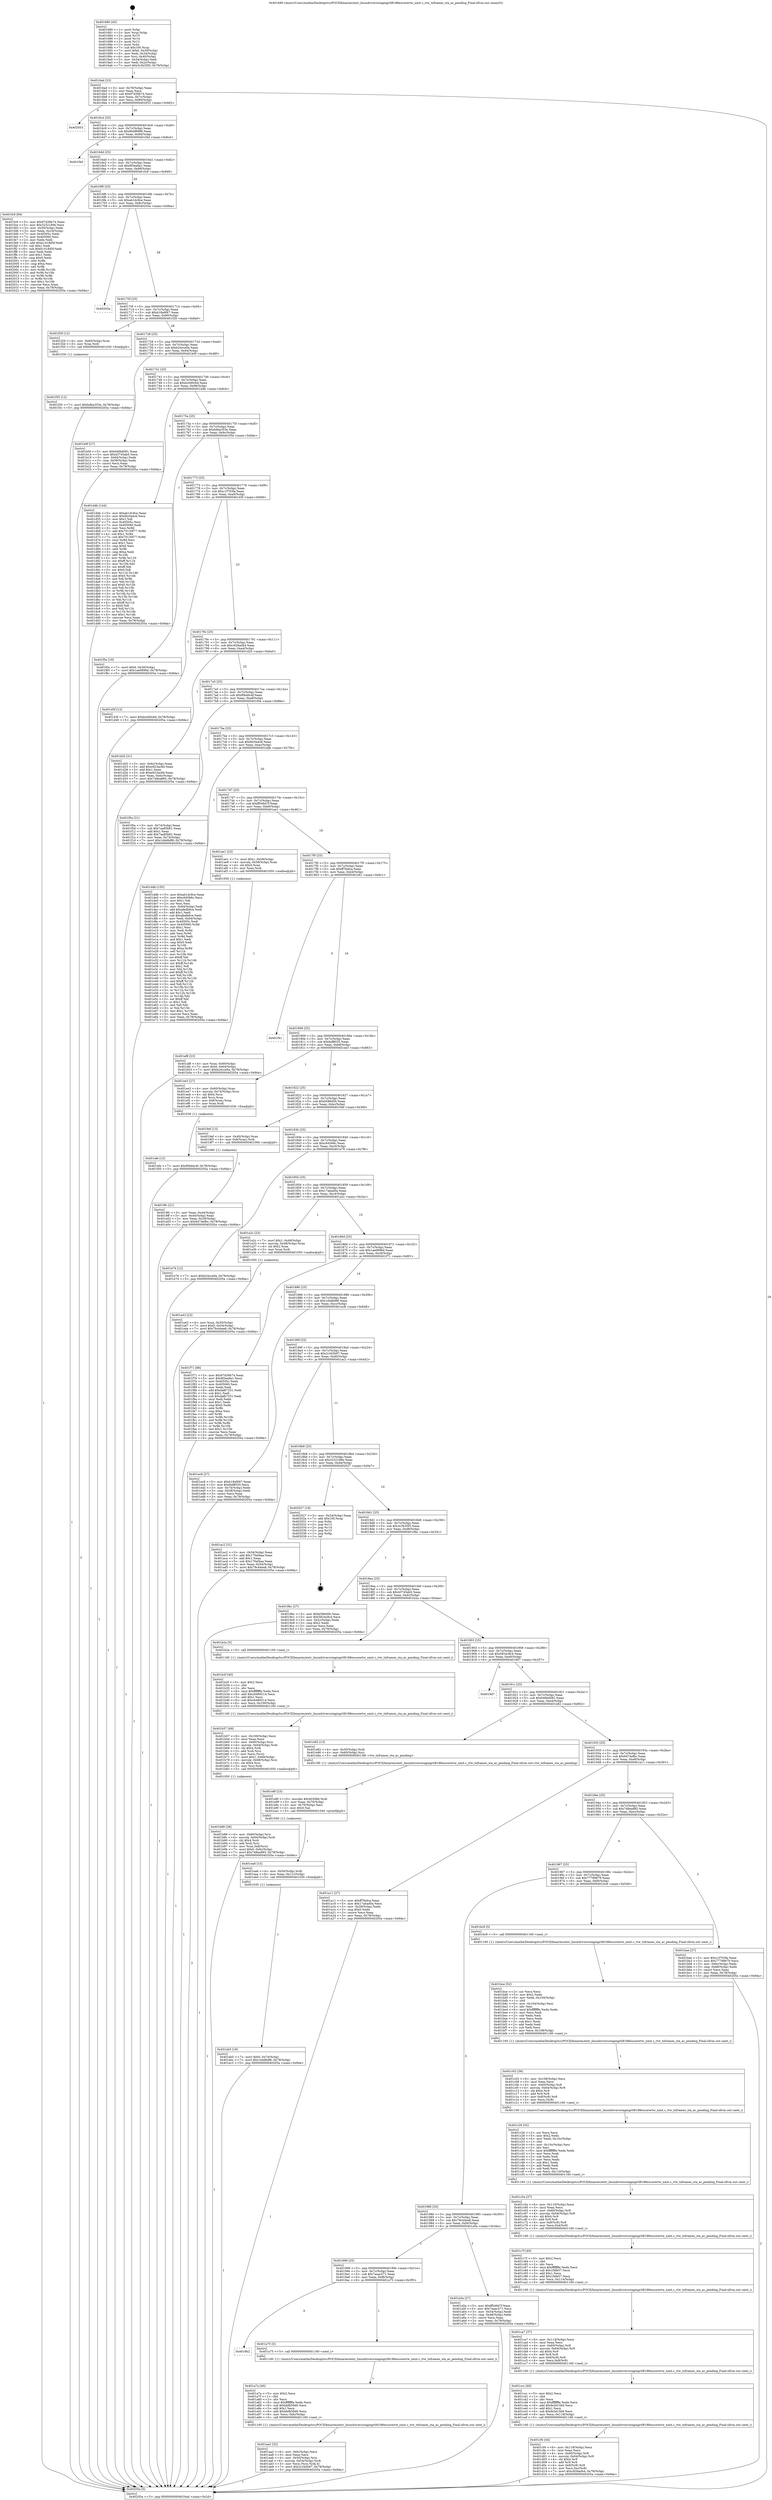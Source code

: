 digraph "0x401680" {
  label = "0x401680 (/mnt/c/Users/mathe/Desktop/tcc/POCII/binaries/extr_linuxdriversstagingrtl8188eucorertw_xmit.c_rtw_txframes_sta_ac_pending_Final-ollvm.out::main(0))"
  labelloc = "t"
  node[shape=record]

  Entry [label="",width=0.3,height=0.3,shape=circle,fillcolor=black,style=filled]
  "0x4016ad" [label="{
     0x4016ad [23]\l
     | [instrs]\l
     &nbsp;&nbsp;0x4016ad \<+3\>: mov -0x78(%rbp),%eax\l
     &nbsp;&nbsp;0x4016b0 \<+2\>: mov %eax,%ecx\l
     &nbsp;&nbsp;0x4016b2 \<+6\>: sub $0x97d39b74,%ecx\l
     &nbsp;&nbsp;0x4016b8 \<+3\>: mov %eax,-0x7c(%rbp)\l
     &nbsp;&nbsp;0x4016bb \<+3\>: mov %ecx,-0x80(%rbp)\l
     &nbsp;&nbsp;0x4016be \<+6\>: je 0000000000402053 \<main+0x9d3\>\l
  }"]
  "0x402053" [label="{
     0x402053\l
  }", style=dashed]
  "0x4016c4" [label="{
     0x4016c4 [25]\l
     | [instrs]\l
     &nbsp;&nbsp;0x4016c4 \<+5\>: jmp 00000000004016c9 \<main+0x49\>\l
     &nbsp;&nbsp;0x4016c9 \<+3\>: mov -0x7c(%rbp),%eax\l
     &nbsp;&nbsp;0x4016cc \<+5\>: sub $0x9b4f8988,%eax\l
     &nbsp;&nbsp;0x4016d1 \<+6\>: mov %eax,-0x84(%rbp)\l
     &nbsp;&nbsp;0x4016d7 \<+6\>: je 0000000000401f4d \<main+0x8cd\>\l
  }"]
  Exit [label="",width=0.3,height=0.3,shape=circle,fillcolor=black,style=filled,peripheries=2]
  "0x401f4d" [label="{
     0x401f4d\l
  }", style=dashed]
  "0x4016dd" [label="{
     0x4016dd [25]\l
     | [instrs]\l
     &nbsp;&nbsp;0x4016dd \<+5\>: jmp 00000000004016e2 \<main+0x62\>\l
     &nbsp;&nbsp;0x4016e2 \<+3\>: mov -0x7c(%rbp),%eax\l
     &nbsp;&nbsp;0x4016e5 \<+5\>: sub $0x9f3ea8a1,%eax\l
     &nbsp;&nbsp;0x4016ea \<+6\>: mov %eax,-0x88(%rbp)\l
     &nbsp;&nbsp;0x4016f0 \<+6\>: je 0000000000401fc9 \<main+0x949\>\l
  }"]
  "0x401f35" [label="{
     0x401f35 [12]\l
     | [instrs]\l
     &nbsp;&nbsp;0x401f35 \<+7\>: movl $0xbdba353e,-0x78(%rbp)\l
     &nbsp;&nbsp;0x401f3c \<+5\>: jmp 000000000040205a \<main+0x9da\>\l
  }"]
  "0x401fc9" [label="{
     0x401fc9 [94]\l
     | [instrs]\l
     &nbsp;&nbsp;0x401fc9 \<+5\>: mov $0x97d39b74,%eax\l
     &nbsp;&nbsp;0x401fce \<+5\>: mov $0x3232189e,%ecx\l
     &nbsp;&nbsp;0x401fd3 \<+3\>: mov -0x30(%rbp),%edx\l
     &nbsp;&nbsp;0x401fd6 \<+3\>: mov %edx,-0x24(%rbp)\l
     &nbsp;&nbsp;0x401fd9 \<+7\>: mov 0x40505c,%edx\l
     &nbsp;&nbsp;0x401fe0 \<+7\>: mov 0x405060,%esi\l
     &nbsp;&nbsp;0x401fe7 \<+2\>: mov %edx,%edi\l
     &nbsp;&nbsp;0x401fe9 \<+6\>: add $0xb1418d5f,%edi\l
     &nbsp;&nbsp;0x401fef \<+3\>: sub $0x1,%edi\l
     &nbsp;&nbsp;0x401ff2 \<+6\>: sub $0xb1418d5f,%edi\l
     &nbsp;&nbsp;0x401ff8 \<+3\>: imul %edi,%edx\l
     &nbsp;&nbsp;0x401ffb \<+3\>: and $0x1,%edx\l
     &nbsp;&nbsp;0x401ffe \<+3\>: cmp $0x0,%edx\l
     &nbsp;&nbsp;0x402001 \<+4\>: sete %r8b\l
     &nbsp;&nbsp;0x402005 \<+3\>: cmp $0xa,%esi\l
     &nbsp;&nbsp;0x402008 \<+4\>: setl %r9b\l
     &nbsp;&nbsp;0x40200c \<+3\>: mov %r8b,%r10b\l
     &nbsp;&nbsp;0x40200f \<+3\>: and %r9b,%r10b\l
     &nbsp;&nbsp;0x402012 \<+3\>: xor %r9b,%r8b\l
     &nbsp;&nbsp;0x402015 \<+3\>: or %r8b,%r10b\l
     &nbsp;&nbsp;0x402018 \<+4\>: test $0x1,%r10b\l
     &nbsp;&nbsp;0x40201c \<+3\>: cmovne %ecx,%eax\l
     &nbsp;&nbsp;0x40201f \<+3\>: mov %eax,-0x78(%rbp)\l
     &nbsp;&nbsp;0x402022 \<+5\>: jmp 000000000040205a \<main+0x9da\>\l
  }"]
  "0x4016f6" [label="{
     0x4016f6 [25]\l
     | [instrs]\l
     &nbsp;&nbsp;0x4016f6 \<+5\>: jmp 00000000004016fb \<main+0x7b\>\l
     &nbsp;&nbsp;0x4016fb \<+3\>: mov -0x7c(%rbp),%eax\l
     &nbsp;&nbsp;0x4016fe \<+5\>: sub $0xab1dc9ce,%eax\l
     &nbsp;&nbsp;0x401703 \<+6\>: mov %eax,-0x8c(%rbp)\l
     &nbsp;&nbsp;0x401709 \<+6\>: je 000000000040203a \<main+0x9ba\>\l
  }"]
  "0x401efe" [label="{
     0x401efe [12]\l
     | [instrs]\l
     &nbsp;&nbsp;0x401efe \<+7\>: movl $0xf0bddc4f,-0x78(%rbp)\l
     &nbsp;&nbsp;0x401f05 \<+5\>: jmp 000000000040205a \<main+0x9da\>\l
  }"]
  "0x40203a" [label="{
     0x40203a\l
  }", style=dashed]
  "0x40170f" [label="{
     0x40170f [25]\l
     | [instrs]\l
     &nbsp;&nbsp;0x40170f \<+5\>: jmp 0000000000401714 \<main+0x94\>\l
     &nbsp;&nbsp;0x401714 \<+3\>: mov -0x7c(%rbp),%eax\l
     &nbsp;&nbsp;0x401717 \<+5\>: sub $0xb18a9f47,%eax\l
     &nbsp;&nbsp;0x40171c \<+6\>: mov %eax,-0x90(%rbp)\l
     &nbsp;&nbsp;0x401722 \<+6\>: je 0000000000401f29 \<main+0x8a9\>\l
  }"]
  "0x401eb5" [label="{
     0x401eb5 [19]\l
     | [instrs]\l
     &nbsp;&nbsp;0x401eb5 \<+7\>: movl $0x0,-0x74(%rbp)\l
     &nbsp;&nbsp;0x401ebc \<+7\>: movl $0x1d4d6df6,-0x78(%rbp)\l
     &nbsp;&nbsp;0x401ec3 \<+5\>: jmp 000000000040205a \<main+0x9da\>\l
  }"]
  "0x401f29" [label="{
     0x401f29 [12]\l
     | [instrs]\l
     &nbsp;&nbsp;0x401f29 \<+4\>: mov -0x60(%rbp),%rax\l
     &nbsp;&nbsp;0x401f2d \<+3\>: mov %rax,%rdi\l
     &nbsp;&nbsp;0x401f30 \<+5\>: call 0000000000401030 \<free@plt\>\l
     | [calls]\l
     &nbsp;&nbsp;0x401030 \{1\} (unknown)\l
  }"]
  "0x401728" [label="{
     0x401728 [25]\l
     | [instrs]\l
     &nbsp;&nbsp;0x401728 \<+5\>: jmp 000000000040172d \<main+0xad\>\l
     &nbsp;&nbsp;0x40172d \<+3\>: mov -0x7c(%rbp),%eax\l
     &nbsp;&nbsp;0x401730 \<+5\>: sub $0xb24cce0a,%eax\l
     &nbsp;&nbsp;0x401735 \<+6\>: mov %eax,-0x94(%rbp)\l
     &nbsp;&nbsp;0x40173b \<+6\>: je 0000000000401b0f \<main+0x48f\>\l
  }"]
  "0x401ea6" [label="{
     0x401ea6 [15]\l
     | [instrs]\l
     &nbsp;&nbsp;0x401ea6 \<+4\>: mov -0x50(%rbp),%rdi\l
     &nbsp;&nbsp;0x401eaa \<+6\>: mov %eax,-0x11c(%rbp)\l
     &nbsp;&nbsp;0x401eb0 \<+5\>: call 0000000000401030 \<free@plt\>\l
     | [calls]\l
     &nbsp;&nbsp;0x401030 \{1\} (unknown)\l
  }"]
  "0x401b0f" [label="{
     0x401b0f [27]\l
     | [instrs]\l
     &nbsp;&nbsp;0x401b0f \<+5\>: mov $0x646b6081,%eax\l
     &nbsp;&nbsp;0x401b14 \<+5\>: mov $0x43745ab5,%ecx\l
     &nbsp;&nbsp;0x401b19 \<+3\>: mov -0x64(%rbp),%edx\l
     &nbsp;&nbsp;0x401b1c \<+3\>: cmp -0x58(%rbp),%edx\l
     &nbsp;&nbsp;0x401b1f \<+3\>: cmovl %ecx,%eax\l
     &nbsp;&nbsp;0x401b22 \<+3\>: mov %eax,-0x78(%rbp)\l
     &nbsp;&nbsp;0x401b25 \<+5\>: jmp 000000000040205a \<main+0x9da\>\l
  }"]
  "0x401741" [label="{
     0x401741 [25]\l
     | [instrs]\l
     &nbsp;&nbsp;0x401741 \<+5\>: jmp 0000000000401746 \<main+0xc6\>\l
     &nbsp;&nbsp;0x401746 \<+3\>: mov -0x7c(%rbp),%eax\l
     &nbsp;&nbsp;0x401749 \<+5\>: sub $0xbc0d0c6d,%eax\l
     &nbsp;&nbsp;0x40174e \<+6\>: mov %eax,-0x98(%rbp)\l
     &nbsp;&nbsp;0x401754 \<+6\>: je 0000000000401d4b \<main+0x6cb\>\l
  }"]
  "0x401e8f" [label="{
     0x401e8f [23]\l
     | [instrs]\l
     &nbsp;&nbsp;0x401e8f \<+10\>: movabs $0x4030b6,%rdi\l
     &nbsp;&nbsp;0x401e99 \<+3\>: mov %eax,-0x70(%rbp)\l
     &nbsp;&nbsp;0x401e9c \<+3\>: mov -0x70(%rbp),%esi\l
     &nbsp;&nbsp;0x401e9f \<+2\>: mov $0x0,%al\l
     &nbsp;&nbsp;0x401ea1 \<+5\>: call 0000000000401040 \<printf@plt\>\l
     | [calls]\l
     &nbsp;&nbsp;0x401040 \{1\} (unknown)\l
  }"]
  "0x401d4b" [label="{
     0x401d4b [144]\l
     | [instrs]\l
     &nbsp;&nbsp;0x401d4b \<+5\>: mov $0xab1dc9ce,%eax\l
     &nbsp;&nbsp;0x401d50 \<+5\>: mov $0xfdc0a4c6,%ecx\l
     &nbsp;&nbsp;0x401d55 \<+2\>: mov $0x1,%dl\l
     &nbsp;&nbsp;0x401d57 \<+7\>: mov 0x40505c,%esi\l
     &nbsp;&nbsp;0x401d5e \<+7\>: mov 0x405060,%edi\l
     &nbsp;&nbsp;0x401d65 \<+3\>: mov %esi,%r8d\l
     &nbsp;&nbsp;0x401d68 \<+7\>: add $0x70130f77,%r8d\l
     &nbsp;&nbsp;0x401d6f \<+4\>: sub $0x1,%r8d\l
     &nbsp;&nbsp;0x401d73 \<+7\>: sub $0x70130f77,%r8d\l
     &nbsp;&nbsp;0x401d7a \<+4\>: imul %r8d,%esi\l
     &nbsp;&nbsp;0x401d7e \<+3\>: and $0x1,%esi\l
     &nbsp;&nbsp;0x401d81 \<+3\>: cmp $0x0,%esi\l
     &nbsp;&nbsp;0x401d84 \<+4\>: sete %r9b\l
     &nbsp;&nbsp;0x401d88 \<+3\>: cmp $0xa,%edi\l
     &nbsp;&nbsp;0x401d8b \<+4\>: setl %r10b\l
     &nbsp;&nbsp;0x401d8f \<+3\>: mov %r9b,%r11b\l
     &nbsp;&nbsp;0x401d92 \<+4\>: xor $0xff,%r11b\l
     &nbsp;&nbsp;0x401d96 \<+3\>: mov %r10b,%bl\l
     &nbsp;&nbsp;0x401d99 \<+3\>: xor $0xff,%bl\l
     &nbsp;&nbsp;0x401d9c \<+3\>: xor $0x0,%dl\l
     &nbsp;&nbsp;0x401d9f \<+3\>: mov %r11b,%r14b\l
     &nbsp;&nbsp;0x401da2 \<+4\>: and $0x0,%r14b\l
     &nbsp;&nbsp;0x401da6 \<+3\>: and %dl,%r9b\l
     &nbsp;&nbsp;0x401da9 \<+3\>: mov %bl,%r15b\l
     &nbsp;&nbsp;0x401dac \<+4\>: and $0x0,%r15b\l
     &nbsp;&nbsp;0x401db0 \<+3\>: and %dl,%r10b\l
     &nbsp;&nbsp;0x401db3 \<+3\>: or %r9b,%r14b\l
     &nbsp;&nbsp;0x401db6 \<+3\>: or %r10b,%r15b\l
     &nbsp;&nbsp;0x401db9 \<+3\>: xor %r15b,%r14b\l
     &nbsp;&nbsp;0x401dbc \<+3\>: or %bl,%r11b\l
     &nbsp;&nbsp;0x401dbf \<+4\>: xor $0xff,%r11b\l
     &nbsp;&nbsp;0x401dc3 \<+3\>: or $0x0,%dl\l
     &nbsp;&nbsp;0x401dc6 \<+3\>: and %dl,%r11b\l
     &nbsp;&nbsp;0x401dc9 \<+3\>: or %r11b,%r14b\l
     &nbsp;&nbsp;0x401dcc \<+4\>: test $0x1,%r14b\l
     &nbsp;&nbsp;0x401dd0 \<+3\>: cmovne %ecx,%eax\l
     &nbsp;&nbsp;0x401dd3 \<+3\>: mov %eax,-0x78(%rbp)\l
     &nbsp;&nbsp;0x401dd6 \<+5\>: jmp 000000000040205a \<main+0x9da\>\l
  }"]
  "0x40175a" [label="{
     0x40175a [25]\l
     | [instrs]\l
     &nbsp;&nbsp;0x40175a \<+5\>: jmp 000000000040175f \<main+0xdf\>\l
     &nbsp;&nbsp;0x40175f \<+3\>: mov -0x7c(%rbp),%eax\l
     &nbsp;&nbsp;0x401762 \<+5\>: sub $0xbdba353e,%eax\l
     &nbsp;&nbsp;0x401767 \<+6\>: mov %eax,-0x9c(%rbp)\l
     &nbsp;&nbsp;0x40176d \<+6\>: je 0000000000401f5e \<main+0x8de\>\l
  }"]
  "0x401cf4" [label="{
     0x401cf4 [44]\l
     | [instrs]\l
     &nbsp;&nbsp;0x401cf4 \<+6\>: mov -0x118(%rbp),%ecx\l
     &nbsp;&nbsp;0x401cfa \<+3\>: imul %eax,%ecx\l
     &nbsp;&nbsp;0x401cfd \<+4\>: mov -0x60(%rbp),%r8\l
     &nbsp;&nbsp;0x401d01 \<+4\>: movslq -0x64(%rbp),%r9\l
     &nbsp;&nbsp;0x401d05 \<+4\>: shl $0x4,%r9\l
     &nbsp;&nbsp;0x401d09 \<+3\>: add %r9,%r8\l
     &nbsp;&nbsp;0x401d0c \<+4\>: mov 0x8(%r8),%r8\l
     &nbsp;&nbsp;0x401d10 \<+4\>: mov %ecx,0xc(%r8)\l
     &nbsp;&nbsp;0x401d14 \<+7\>: movl $0xc926ad44,-0x78(%rbp)\l
     &nbsp;&nbsp;0x401d1b \<+5\>: jmp 000000000040205a \<main+0x9da\>\l
  }"]
  "0x401f5e" [label="{
     0x401f5e [19]\l
     | [instrs]\l
     &nbsp;&nbsp;0x401f5e \<+7\>: movl $0x0,-0x30(%rbp)\l
     &nbsp;&nbsp;0x401f65 \<+7\>: movl $0x1ae0896d,-0x78(%rbp)\l
     &nbsp;&nbsp;0x401f6c \<+5\>: jmp 000000000040205a \<main+0x9da\>\l
  }"]
  "0x401773" [label="{
     0x401773 [25]\l
     | [instrs]\l
     &nbsp;&nbsp;0x401773 \<+5\>: jmp 0000000000401778 \<main+0xf8\>\l
     &nbsp;&nbsp;0x401778 \<+3\>: mov -0x7c(%rbp),%eax\l
     &nbsp;&nbsp;0x40177b \<+5\>: sub $0xc1f703fa,%eax\l
     &nbsp;&nbsp;0x401780 \<+6\>: mov %eax,-0xa0(%rbp)\l
     &nbsp;&nbsp;0x401786 \<+6\>: je 0000000000401d3f \<main+0x6bf\>\l
  }"]
  "0x401ccc" [label="{
     0x401ccc [40]\l
     | [instrs]\l
     &nbsp;&nbsp;0x401ccc \<+5\>: mov $0x2,%ecx\l
     &nbsp;&nbsp;0x401cd1 \<+1\>: cltd\l
     &nbsp;&nbsp;0x401cd2 \<+2\>: idiv %ecx\l
     &nbsp;&nbsp;0x401cd4 \<+6\>: imul $0xfffffffe,%edx,%ecx\l
     &nbsp;&nbsp;0x401cda \<+6\>: add $0xfe3d15b9,%ecx\l
     &nbsp;&nbsp;0x401ce0 \<+3\>: add $0x1,%ecx\l
     &nbsp;&nbsp;0x401ce3 \<+6\>: sub $0xfe3d15b9,%ecx\l
     &nbsp;&nbsp;0x401ce9 \<+6\>: mov %ecx,-0x118(%rbp)\l
     &nbsp;&nbsp;0x401cef \<+5\>: call 0000000000401160 \<next_i\>\l
     | [calls]\l
     &nbsp;&nbsp;0x401160 \{1\} (/mnt/c/Users/mathe/Desktop/tcc/POCII/binaries/extr_linuxdriversstagingrtl8188eucorertw_xmit.c_rtw_txframes_sta_ac_pending_Final-ollvm.out::next_i)\l
  }"]
  "0x401d3f" [label="{
     0x401d3f [12]\l
     | [instrs]\l
     &nbsp;&nbsp;0x401d3f \<+7\>: movl $0xbc0d0c6d,-0x78(%rbp)\l
     &nbsp;&nbsp;0x401d46 \<+5\>: jmp 000000000040205a \<main+0x9da\>\l
  }"]
  "0x40178c" [label="{
     0x40178c [25]\l
     | [instrs]\l
     &nbsp;&nbsp;0x40178c \<+5\>: jmp 0000000000401791 \<main+0x111\>\l
     &nbsp;&nbsp;0x401791 \<+3\>: mov -0x7c(%rbp),%eax\l
     &nbsp;&nbsp;0x401794 \<+5\>: sub $0xc926ad44,%eax\l
     &nbsp;&nbsp;0x401799 \<+6\>: mov %eax,-0xa4(%rbp)\l
     &nbsp;&nbsp;0x40179f \<+6\>: je 0000000000401d20 \<main+0x6a0\>\l
  }"]
  "0x401ca7" [label="{
     0x401ca7 [37]\l
     | [instrs]\l
     &nbsp;&nbsp;0x401ca7 \<+6\>: mov -0x114(%rbp),%ecx\l
     &nbsp;&nbsp;0x401cad \<+3\>: imul %eax,%ecx\l
     &nbsp;&nbsp;0x401cb0 \<+4\>: mov -0x60(%rbp),%r8\l
     &nbsp;&nbsp;0x401cb4 \<+4\>: movslq -0x64(%rbp),%r9\l
     &nbsp;&nbsp;0x401cb8 \<+4\>: shl $0x4,%r9\l
     &nbsp;&nbsp;0x401cbc \<+3\>: add %r9,%r8\l
     &nbsp;&nbsp;0x401cbf \<+4\>: mov 0x8(%r8),%r8\l
     &nbsp;&nbsp;0x401cc3 \<+4\>: mov %ecx,0x8(%r8)\l
     &nbsp;&nbsp;0x401cc7 \<+5\>: call 0000000000401160 \<next_i\>\l
     | [calls]\l
     &nbsp;&nbsp;0x401160 \{1\} (/mnt/c/Users/mathe/Desktop/tcc/POCII/binaries/extr_linuxdriversstagingrtl8188eucorertw_xmit.c_rtw_txframes_sta_ac_pending_Final-ollvm.out::next_i)\l
  }"]
  "0x401d20" [label="{
     0x401d20 [31]\l
     | [instrs]\l
     &nbsp;&nbsp;0x401d20 \<+3\>: mov -0x6c(%rbp),%eax\l
     &nbsp;&nbsp;0x401d23 \<+5\>: add $0xe923ac8d,%eax\l
     &nbsp;&nbsp;0x401d28 \<+3\>: add $0x1,%eax\l
     &nbsp;&nbsp;0x401d2b \<+5\>: sub $0xe923ac8d,%eax\l
     &nbsp;&nbsp;0x401d30 \<+3\>: mov %eax,-0x6c(%rbp)\l
     &nbsp;&nbsp;0x401d33 \<+7\>: movl $0x748ea885,-0x78(%rbp)\l
     &nbsp;&nbsp;0x401d3a \<+5\>: jmp 000000000040205a \<main+0x9da\>\l
  }"]
  "0x4017a5" [label="{
     0x4017a5 [25]\l
     | [instrs]\l
     &nbsp;&nbsp;0x4017a5 \<+5\>: jmp 00000000004017aa \<main+0x12a\>\l
     &nbsp;&nbsp;0x4017aa \<+3\>: mov -0x7c(%rbp),%eax\l
     &nbsp;&nbsp;0x4017ad \<+5\>: sub $0xf0bddc4f,%eax\l
     &nbsp;&nbsp;0x4017b2 \<+6\>: mov %eax,-0xa8(%rbp)\l
     &nbsp;&nbsp;0x4017b8 \<+6\>: je 0000000000401f0a \<main+0x88a\>\l
  }"]
  "0x401c7f" [label="{
     0x401c7f [40]\l
     | [instrs]\l
     &nbsp;&nbsp;0x401c7f \<+5\>: mov $0x2,%ecx\l
     &nbsp;&nbsp;0x401c84 \<+1\>: cltd\l
     &nbsp;&nbsp;0x401c85 \<+2\>: idiv %ecx\l
     &nbsp;&nbsp;0x401c87 \<+6\>: imul $0xfffffffe,%edx,%ecx\l
     &nbsp;&nbsp;0x401c8d \<+6\>: sub $0x1f4fe57,%ecx\l
     &nbsp;&nbsp;0x401c93 \<+3\>: add $0x1,%ecx\l
     &nbsp;&nbsp;0x401c96 \<+6\>: add $0x1f4fe57,%ecx\l
     &nbsp;&nbsp;0x401c9c \<+6\>: mov %ecx,-0x114(%rbp)\l
     &nbsp;&nbsp;0x401ca2 \<+5\>: call 0000000000401160 \<next_i\>\l
     | [calls]\l
     &nbsp;&nbsp;0x401160 \{1\} (/mnt/c/Users/mathe/Desktop/tcc/POCII/binaries/extr_linuxdriversstagingrtl8188eucorertw_xmit.c_rtw_txframes_sta_ac_pending_Final-ollvm.out::next_i)\l
  }"]
  "0x401f0a" [label="{
     0x401f0a [31]\l
     | [instrs]\l
     &nbsp;&nbsp;0x401f0a \<+3\>: mov -0x74(%rbp),%eax\l
     &nbsp;&nbsp;0x401f0d \<+5\>: sub $0x7aa85b81,%eax\l
     &nbsp;&nbsp;0x401f12 \<+3\>: add $0x1,%eax\l
     &nbsp;&nbsp;0x401f15 \<+5\>: add $0x7aa85b81,%eax\l
     &nbsp;&nbsp;0x401f1a \<+3\>: mov %eax,-0x74(%rbp)\l
     &nbsp;&nbsp;0x401f1d \<+7\>: movl $0x1d4d6df6,-0x78(%rbp)\l
     &nbsp;&nbsp;0x401f24 \<+5\>: jmp 000000000040205a \<main+0x9da\>\l
  }"]
  "0x4017be" [label="{
     0x4017be [25]\l
     | [instrs]\l
     &nbsp;&nbsp;0x4017be \<+5\>: jmp 00000000004017c3 \<main+0x143\>\l
     &nbsp;&nbsp;0x4017c3 \<+3\>: mov -0x7c(%rbp),%eax\l
     &nbsp;&nbsp;0x4017c6 \<+5\>: sub $0xfdc0a4c6,%eax\l
     &nbsp;&nbsp;0x4017cb \<+6\>: mov %eax,-0xac(%rbp)\l
     &nbsp;&nbsp;0x4017d1 \<+6\>: je 0000000000401ddb \<main+0x75b\>\l
  }"]
  "0x401c5a" [label="{
     0x401c5a [37]\l
     | [instrs]\l
     &nbsp;&nbsp;0x401c5a \<+6\>: mov -0x110(%rbp),%ecx\l
     &nbsp;&nbsp;0x401c60 \<+3\>: imul %eax,%ecx\l
     &nbsp;&nbsp;0x401c63 \<+4\>: mov -0x60(%rbp),%r8\l
     &nbsp;&nbsp;0x401c67 \<+4\>: movslq -0x64(%rbp),%r9\l
     &nbsp;&nbsp;0x401c6b \<+4\>: shl $0x4,%r9\l
     &nbsp;&nbsp;0x401c6f \<+3\>: add %r9,%r8\l
     &nbsp;&nbsp;0x401c72 \<+4\>: mov 0x8(%r8),%r8\l
     &nbsp;&nbsp;0x401c76 \<+4\>: mov %ecx,0x4(%r8)\l
     &nbsp;&nbsp;0x401c7a \<+5\>: call 0000000000401160 \<next_i\>\l
     | [calls]\l
     &nbsp;&nbsp;0x401160 \{1\} (/mnt/c/Users/mathe/Desktop/tcc/POCII/binaries/extr_linuxdriversstagingrtl8188eucorertw_xmit.c_rtw_txframes_sta_ac_pending_Final-ollvm.out::next_i)\l
  }"]
  "0x401ddb" [label="{
     0x401ddb [155]\l
     | [instrs]\l
     &nbsp;&nbsp;0x401ddb \<+5\>: mov $0xab1dc9ce,%eax\l
     &nbsp;&nbsp;0x401de0 \<+5\>: mov $0xc64566c,%ecx\l
     &nbsp;&nbsp;0x401de5 \<+2\>: mov $0x1,%dl\l
     &nbsp;&nbsp;0x401de7 \<+2\>: xor %esi,%esi\l
     &nbsp;&nbsp;0x401de9 \<+3\>: mov -0x64(%rbp),%edi\l
     &nbsp;&nbsp;0x401dec \<+6\>: add $0xafedb6ce,%edi\l
     &nbsp;&nbsp;0x401df2 \<+3\>: add $0x1,%edi\l
     &nbsp;&nbsp;0x401df5 \<+6\>: sub $0xafedb6ce,%edi\l
     &nbsp;&nbsp;0x401dfb \<+3\>: mov %edi,-0x64(%rbp)\l
     &nbsp;&nbsp;0x401dfe \<+7\>: mov 0x40505c,%edi\l
     &nbsp;&nbsp;0x401e05 \<+8\>: mov 0x405060,%r8d\l
     &nbsp;&nbsp;0x401e0d \<+3\>: sub $0x1,%esi\l
     &nbsp;&nbsp;0x401e10 \<+3\>: mov %edi,%r9d\l
     &nbsp;&nbsp;0x401e13 \<+3\>: add %esi,%r9d\l
     &nbsp;&nbsp;0x401e16 \<+4\>: imul %r9d,%edi\l
     &nbsp;&nbsp;0x401e1a \<+3\>: and $0x1,%edi\l
     &nbsp;&nbsp;0x401e1d \<+3\>: cmp $0x0,%edi\l
     &nbsp;&nbsp;0x401e20 \<+4\>: sete %r10b\l
     &nbsp;&nbsp;0x401e24 \<+4\>: cmp $0xa,%r8d\l
     &nbsp;&nbsp;0x401e28 \<+4\>: setl %r11b\l
     &nbsp;&nbsp;0x401e2c \<+3\>: mov %r10b,%bl\l
     &nbsp;&nbsp;0x401e2f \<+3\>: xor $0xff,%bl\l
     &nbsp;&nbsp;0x401e32 \<+3\>: mov %r11b,%r14b\l
     &nbsp;&nbsp;0x401e35 \<+4\>: xor $0xff,%r14b\l
     &nbsp;&nbsp;0x401e39 \<+3\>: xor $0x1,%dl\l
     &nbsp;&nbsp;0x401e3c \<+3\>: mov %bl,%r15b\l
     &nbsp;&nbsp;0x401e3f \<+4\>: and $0xff,%r15b\l
     &nbsp;&nbsp;0x401e43 \<+3\>: and %dl,%r10b\l
     &nbsp;&nbsp;0x401e46 \<+3\>: mov %r14b,%r12b\l
     &nbsp;&nbsp;0x401e49 \<+4\>: and $0xff,%r12b\l
     &nbsp;&nbsp;0x401e4d \<+3\>: and %dl,%r11b\l
     &nbsp;&nbsp;0x401e50 \<+3\>: or %r10b,%r15b\l
     &nbsp;&nbsp;0x401e53 \<+3\>: or %r11b,%r12b\l
     &nbsp;&nbsp;0x401e56 \<+3\>: xor %r12b,%r15b\l
     &nbsp;&nbsp;0x401e59 \<+3\>: or %r14b,%bl\l
     &nbsp;&nbsp;0x401e5c \<+3\>: xor $0xff,%bl\l
     &nbsp;&nbsp;0x401e5f \<+3\>: or $0x1,%dl\l
     &nbsp;&nbsp;0x401e62 \<+2\>: and %dl,%bl\l
     &nbsp;&nbsp;0x401e64 \<+3\>: or %bl,%r15b\l
     &nbsp;&nbsp;0x401e67 \<+4\>: test $0x1,%r15b\l
     &nbsp;&nbsp;0x401e6b \<+3\>: cmovne %ecx,%eax\l
     &nbsp;&nbsp;0x401e6e \<+3\>: mov %eax,-0x78(%rbp)\l
     &nbsp;&nbsp;0x401e71 \<+5\>: jmp 000000000040205a \<main+0x9da\>\l
  }"]
  "0x4017d7" [label="{
     0x4017d7 [25]\l
     | [instrs]\l
     &nbsp;&nbsp;0x4017d7 \<+5\>: jmp 00000000004017dc \<main+0x15c\>\l
     &nbsp;&nbsp;0x4017dc \<+3\>: mov -0x7c(%rbp),%eax\l
     &nbsp;&nbsp;0x4017df \<+5\>: sub $0xff546d7f,%eax\l
     &nbsp;&nbsp;0x4017e4 \<+6\>: mov %eax,-0xb0(%rbp)\l
     &nbsp;&nbsp;0x4017ea \<+6\>: je 0000000000401ae1 \<main+0x461\>\l
  }"]
  "0x401c26" [label="{
     0x401c26 [52]\l
     | [instrs]\l
     &nbsp;&nbsp;0x401c26 \<+2\>: xor %ecx,%ecx\l
     &nbsp;&nbsp;0x401c28 \<+5\>: mov $0x2,%edx\l
     &nbsp;&nbsp;0x401c2d \<+6\>: mov %edx,-0x10c(%rbp)\l
     &nbsp;&nbsp;0x401c33 \<+1\>: cltd\l
     &nbsp;&nbsp;0x401c34 \<+6\>: mov -0x10c(%rbp),%esi\l
     &nbsp;&nbsp;0x401c3a \<+2\>: idiv %esi\l
     &nbsp;&nbsp;0x401c3c \<+6\>: imul $0xfffffffe,%edx,%edx\l
     &nbsp;&nbsp;0x401c42 \<+2\>: mov %ecx,%edi\l
     &nbsp;&nbsp;0x401c44 \<+2\>: sub %edx,%edi\l
     &nbsp;&nbsp;0x401c46 \<+2\>: mov %ecx,%edx\l
     &nbsp;&nbsp;0x401c48 \<+3\>: sub $0x1,%edx\l
     &nbsp;&nbsp;0x401c4b \<+2\>: add %edx,%edi\l
     &nbsp;&nbsp;0x401c4d \<+2\>: sub %edi,%ecx\l
     &nbsp;&nbsp;0x401c4f \<+6\>: mov %ecx,-0x110(%rbp)\l
     &nbsp;&nbsp;0x401c55 \<+5\>: call 0000000000401160 \<next_i\>\l
     | [calls]\l
     &nbsp;&nbsp;0x401160 \{1\} (/mnt/c/Users/mathe/Desktop/tcc/POCII/binaries/extr_linuxdriversstagingrtl8188eucorertw_xmit.c_rtw_txframes_sta_ac_pending_Final-ollvm.out::next_i)\l
  }"]
  "0x401ae1" [label="{
     0x401ae1 [23]\l
     | [instrs]\l
     &nbsp;&nbsp;0x401ae1 \<+7\>: movl $0x1,-0x58(%rbp)\l
     &nbsp;&nbsp;0x401ae8 \<+4\>: movslq -0x58(%rbp),%rax\l
     &nbsp;&nbsp;0x401aec \<+4\>: shl $0x4,%rax\l
     &nbsp;&nbsp;0x401af0 \<+3\>: mov %rax,%rdi\l
     &nbsp;&nbsp;0x401af3 \<+5\>: call 0000000000401050 \<malloc@plt\>\l
     | [calls]\l
     &nbsp;&nbsp;0x401050 \{1\} (unknown)\l
  }"]
  "0x4017f0" [label="{
     0x4017f0 [25]\l
     | [instrs]\l
     &nbsp;&nbsp;0x4017f0 \<+5\>: jmp 00000000004017f5 \<main+0x175\>\l
     &nbsp;&nbsp;0x4017f5 \<+3\>: mov -0x7c(%rbp),%eax\l
     &nbsp;&nbsp;0x4017f8 \<+5\>: sub $0xff7fedca,%eax\l
     &nbsp;&nbsp;0x4017fd \<+6\>: mov %eax,-0xb4(%rbp)\l
     &nbsp;&nbsp;0x401803 \<+6\>: je 0000000000401f41 \<main+0x8c1\>\l
  }"]
  "0x401c02" [label="{
     0x401c02 [36]\l
     | [instrs]\l
     &nbsp;&nbsp;0x401c02 \<+6\>: mov -0x108(%rbp),%ecx\l
     &nbsp;&nbsp;0x401c08 \<+3\>: imul %eax,%ecx\l
     &nbsp;&nbsp;0x401c0b \<+4\>: mov -0x60(%rbp),%r8\l
     &nbsp;&nbsp;0x401c0f \<+4\>: movslq -0x64(%rbp),%r9\l
     &nbsp;&nbsp;0x401c13 \<+4\>: shl $0x4,%r9\l
     &nbsp;&nbsp;0x401c17 \<+3\>: add %r9,%r8\l
     &nbsp;&nbsp;0x401c1a \<+4\>: mov 0x8(%r8),%r8\l
     &nbsp;&nbsp;0x401c1e \<+3\>: mov %ecx,(%r8)\l
     &nbsp;&nbsp;0x401c21 \<+5\>: call 0000000000401160 \<next_i\>\l
     | [calls]\l
     &nbsp;&nbsp;0x401160 \{1\} (/mnt/c/Users/mathe/Desktop/tcc/POCII/binaries/extr_linuxdriversstagingrtl8188eucorertw_xmit.c_rtw_txframes_sta_ac_pending_Final-ollvm.out::next_i)\l
  }"]
  "0x401f41" [label="{
     0x401f41\l
  }", style=dashed]
  "0x401809" [label="{
     0x401809 [25]\l
     | [instrs]\l
     &nbsp;&nbsp;0x401809 \<+5\>: jmp 000000000040180e \<main+0x18e\>\l
     &nbsp;&nbsp;0x40180e \<+3\>: mov -0x7c(%rbp),%eax\l
     &nbsp;&nbsp;0x401811 \<+5\>: sub $0x6af8035,%eax\l
     &nbsp;&nbsp;0x401816 \<+6\>: mov %eax,-0xb8(%rbp)\l
     &nbsp;&nbsp;0x40181c \<+6\>: je 0000000000401ee3 \<main+0x863\>\l
  }"]
  "0x401bce" [label="{
     0x401bce [52]\l
     | [instrs]\l
     &nbsp;&nbsp;0x401bce \<+2\>: xor %ecx,%ecx\l
     &nbsp;&nbsp;0x401bd0 \<+5\>: mov $0x2,%edx\l
     &nbsp;&nbsp;0x401bd5 \<+6\>: mov %edx,-0x104(%rbp)\l
     &nbsp;&nbsp;0x401bdb \<+1\>: cltd\l
     &nbsp;&nbsp;0x401bdc \<+6\>: mov -0x104(%rbp),%esi\l
     &nbsp;&nbsp;0x401be2 \<+2\>: idiv %esi\l
     &nbsp;&nbsp;0x401be4 \<+6\>: imul $0xfffffffe,%edx,%edx\l
     &nbsp;&nbsp;0x401bea \<+2\>: mov %ecx,%edi\l
     &nbsp;&nbsp;0x401bec \<+2\>: sub %edx,%edi\l
     &nbsp;&nbsp;0x401bee \<+2\>: mov %ecx,%edx\l
     &nbsp;&nbsp;0x401bf0 \<+3\>: sub $0x1,%edx\l
     &nbsp;&nbsp;0x401bf3 \<+2\>: add %edx,%edi\l
     &nbsp;&nbsp;0x401bf5 \<+2\>: sub %edi,%ecx\l
     &nbsp;&nbsp;0x401bf7 \<+6\>: mov %ecx,-0x108(%rbp)\l
     &nbsp;&nbsp;0x401bfd \<+5\>: call 0000000000401160 \<next_i\>\l
     | [calls]\l
     &nbsp;&nbsp;0x401160 \{1\} (/mnt/c/Users/mathe/Desktop/tcc/POCII/binaries/extr_linuxdriversstagingrtl8188eucorertw_xmit.c_rtw_txframes_sta_ac_pending_Final-ollvm.out::next_i)\l
  }"]
  "0x401ee3" [label="{
     0x401ee3 [27]\l
     | [instrs]\l
     &nbsp;&nbsp;0x401ee3 \<+4\>: mov -0x60(%rbp),%rax\l
     &nbsp;&nbsp;0x401ee7 \<+4\>: movslq -0x74(%rbp),%rcx\l
     &nbsp;&nbsp;0x401eeb \<+4\>: shl $0x4,%rcx\l
     &nbsp;&nbsp;0x401eef \<+3\>: add %rcx,%rax\l
     &nbsp;&nbsp;0x401ef2 \<+4\>: mov 0x8(%rax),%rax\l
     &nbsp;&nbsp;0x401ef6 \<+3\>: mov %rax,%rdi\l
     &nbsp;&nbsp;0x401ef9 \<+5\>: call 0000000000401030 \<free@plt\>\l
     | [calls]\l
     &nbsp;&nbsp;0x401030 \{1\} (unknown)\l
  }"]
  "0x401822" [label="{
     0x401822 [25]\l
     | [instrs]\l
     &nbsp;&nbsp;0x401822 \<+5\>: jmp 0000000000401827 \<main+0x1a7\>\l
     &nbsp;&nbsp;0x401827 \<+3\>: mov -0x7c(%rbp),%eax\l
     &nbsp;&nbsp;0x40182a \<+5\>: sub $0xb586d5b,%eax\l
     &nbsp;&nbsp;0x40182f \<+6\>: mov %eax,-0xbc(%rbp)\l
     &nbsp;&nbsp;0x401835 \<+6\>: je 00000000004019ef \<main+0x36f\>\l
  }"]
  "0x401b88" [label="{
     0x401b88 [38]\l
     | [instrs]\l
     &nbsp;&nbsp;0x401b88 \<+4\>: mov -0x60(%rbp),%rsi\l
     &nbsp;&nbsp;0x401b8c \<+4\>: movslq -0x64(%rbp),%rdi\l
     &nbsp;&nbsp;0x401b90 \<+4\>: shl $0x4,%rdi\l
     &nbsp;&nbsp;0x401b94 \<+3\>: add %rdi,%rsi\l
     &nbsp;&nbsp;0x401b97 \<+4\>: mov %rax,0x8(%rsi)\l
     &nbsp;&nbsp;0x401b9b \<+7\>: movl $0x0,-0x6c(%rbp)\l
     &nbsp;&nbsp;0x401ba2 \<+7\>: movl $0x748ea885,-0x78(%rbp)\l
     &nbsp;&nbsp;0x401ba9 \<+5\>: jmp 000000000040205a \<main+0x9da\>\l
  }"]
  "0x4019ef" [label="{
     0x4019ef [13]\l
     | [instrs]\l
     &nbsp;&nbsp;0x4019ef \<+4\>: mov -0x40(%rbp),%rax\l
     &nbsp;&nbsp;0x4019f3 \<+4\>: mov 0x8(%rax),%rdi\l
     &nbsp;&nbsp;0x4019f7 \<+5\>: call 0000000000401060 \<atoi@plt\>\l
     | [calls]\l
     &nbsp;&nbsp;0x401060 \{1\} (unknown)\l
  }"]
  "0x40183b" [label="{
     0x40183b [25]\l
     | [instrs]\l
     &nbsp;&nbsp;0x40183b \<+5\>: jmp 0000000000401840 \<main+0x1c0\>\l
     &nbsp;&nbsp;0x401840 \<+3\>: mov -0x7c(%rbp),%eax\l
     &nbsp;&nbsp;0x401843 \<+5\>: sub $0xc64566c,%eax\l
     &nbsp;&nbsp;0x401848 \<+6\>: mov %eax,-0xc0(%rbp)\l
     &nbsp;&nbsp;0x40184e \<+6\>: je 0000000000401e76 \<main+0x7f6\>\l
  }"]
  "0x401b57" [label="{
     0x401b57 [49]\l
     | [instrs]\l
     &nbsp;&nbsp;0x401b57 \<+6\>: mov -0x100(%rbp),%ecx\l
     &nbsp;&nbsp;0x401b5d \<+3\>: imul %eax,%ecx\l
     &nbsp;&nbsp;0x401b60 \<+4\>: mov -0x60(%rbp),%rsi\l
     &nbsp;&nbsp;0x401b64 \<+4\>: movslq -0x64(%rbp),%rdi\l
     &nbsp;&nbsp;0x401b68 \<+4\>: shl $0x4,%rdi\l
     &nbsp;&nbsp;0x401b6c \<+3\>: add %rdi,%rsi\l
     &nbsp;&nbsp;0x401b6f \<+2\>: mov %ecx,(%rsi)\l
     &nbsp;&nbsp;0x401b71 \<+7\>: movl $0x1,-0x68(%rbp)\l
     &nbsp;&nbsp;0x401b78 \<+4\>: movslq -0x68(%rbp),%rsi\l
     &nbsp;&nbsp;0x401b7c \<+4\>: shl $0x4,%rsi\l
     &nbsp;&nbsp;0x401b80 \<+3\>: mov %rsi,%rdi\l
     &nbsp;&nbsp;0x401b83 \<+5\>: call 0000000000401050 \<malloc@plt\>\l
     | [calls]\l
     &nbsp;&nbsp;0x401050 \{1\} (unknown)\l
  }"]
  "0x401e76" [label="{
     0x401e76 [12]\l
     | [instrs]\l
     &nbsp;&nbsp;0x401e76 \<+7\>: movl $0xb24cce0a,-0x78(%rbp)\l
     &nbsp;&nbsp;0x401e7d \<+5\>: jmp 000000000040205a \<main+0x9da\>\l
  }"]
  "0x401854" [label="{
     0x401854 [25]\l
     | [instrs]\l
     &nbsp;&nbsp;0x401854 \<+5\>: jmp 0000000000401859 \<main+0x1d9\>\l
     &nbsp;&nbsp;0x401859 \<+3\>: mov -0x7c(%rbp),%eax\l
     &nbsp;&nbsp;0x40185c \<+5\>: sub $0x17abad0a,%eax\l
     &nbsp;&nbsp;0x401861 \<+6\>: mov %eax,-0xc4(%rbp)\l
     &nbsp;&nbsp;0x401867 \<+6\>: je 0000000000401a2c \<main+0x3ac\>\l
  }"]
  "0x401b2f" [label="{
     0x401b2f [40]\l
     | [instrs]\l
     &nbsp;&nbsp;0x401b2f \<+5\>: mov $0x2,%ecx\l
     &nbsp;&nbsp;0x401b34 \<+1\>: cltd\l
     &nbsp;&nbsp;0x401b35 \<+2\>: idiv %ecx\l
     &nbsp;&nbsp;0x401b37 \<+6\>: imul $0xfffffffe,%edx,%ecx\l
     &nbsp;&nbsp;0x401b3d \<+6\>: add $0xcb480214,%ecx\l
     &nbsp;&nbsp;0x401b43 \<+3\>: add $0x1,%ecx\l
     &nbsp;&nbsp;0x401b46 \<+6\>: sub $0xcb480214,%ecx\l
     &nbsp;&nbsp;0x401b4c \<+6\>: mov %ecx,-0x100(%rbp)\l
     &nbsp;&nbsp;0x401b52 \<+5\>: call 0000000000401160 \<next_i\>\l
     | [calls]\l
     &nbsp;&nbsp;0x401160 \{1\} (/mnt/c/Users/mathe/Desktop/tcc/POCII/binaries/extr_linuxdriversstagingrtl8188eucorertw_xmit.c_rtw_txframes_sta_ac_pending_Final-ollvm.out::next_i)\l
  }"]
  "0x401a2c" [label="{
     0x401a2c [23]\l
     | [instrs]\l
     &nbsp;&nbsp;0x401a2c \<+7\>: movl $0x1,-0x48(%rbp)\l
     &nbsp;&nbsp;0x401a33 \<+4\>: movslq -0x48(%rbp),%rax\l
     &nbsp;&nbsp;0x401a37 \<+4\>: shl $0x2,%rax\l
     &nbsp;&nbsp;0x401a3b \<+3\>: mov %rax,%rdi\l
     &nbsp;&nbsp;0x401a3e \<+5\>: call 0000000000401050 \<malloc@plt\>\l
     | [calls]\l
     &nbsp;&nbsp;0x401050 \{1\} (unknown)\l
  }"]
  "0x40186d" [label="{
     0x40186d [25]\l
     | [instrs]\l
     &nbsp;&nbsp;0x40186d \<+5\>: jmp 0000000000401872 \<main+0x1f2\>\l
     &nbsp;&nbsp;0x401872 \<+3\>: mov -0x7c(%rbp),%eax\l
     &nbsp;&nbsp;0x401875 \<+5\>: sub $0x1ae0896d,%eax\l
     &nbsp;&nbsp;0x40187a \<+6\>: mov %eax,-0xc8(%rbp)\l
     &nbsp;&nbsp;0x401880 \<+6\>: je 0000000000401f71 \<main+0x8f1\>\l
  }"]
  "0x401af8" [label="{
     0x401af8 [23]\l
     | [instrs]\l
     &nbsp;&nbsp;0x401af8 \<+4\>: mov %rax,-0x60(%rbp)\l
     &nbsp;&nbsp;0x401afc \<+7\>: movl $0x0,-0x64(%rbp)\l
     &nbsp;&nbsp;0x401b03 \<+7\>: movl $0xb24cce0a,-0x78(%rbp)\l
     &nbsp;&nbsp;0x401b0a \<+5\>: jmp 000000000040205a \<main+0x9da\>\l
  }"]
  "0x401f71" [label="{
     0x401f71 [88]\l
     | [instrs]\l
     &nbsp;&nbsp;0x401f71 \<+5\>: mov $0x97d39b74,%eax\l
     &nbsp;&nbsp;0x401f76 \<+5\>: mov $0x9f3ea8a1,%ecx\l
     &nbsp;&nbsp;0x401f7b \<+7\>: mov 0x40505c,%edx\l
     &nbsp;&nbsp;0x401f82 \<+7\>: mov 0x405060,%esi\l
     &nbsp;&nbsp;0x401f89 \<+2\>: mov %edx,%edi\l
     &nbsp;&nbsp;0x401f8b \<+6\>: add $0xdafb7251,%edi\l
     &nbsp;&nbsp;0x401f91 \<+3\>: sub $0x1,%edi\l
     &nbsp;&nbsp;0x401f94 \<+6\>: sub $0xdafb7251,%edi\l
     &nbsp;&nbsp;0x401f9a \<+3\>: imul %edi,%edx\l
     &nbsp;&nbsp;0x401f9d \<+3\>: and $0x1,%edx\l
     &nbsp;&nbsp;0x401fa0 \<+3\>: cmp $0x0,%edx\l
     &nbsp;&nbsp;0x401fa3 \<+4\>: sete %r8b\l
     &nbsp;&nbsp;0x401fa7 \<+3\>: cmp $0xa,%esi\l
     &nbsp;&nbsp;0x401faa \<+4\>: setl %r9b\l
     &nbsp;&nbsp;0x401fae \<+3\>: mov %r8b,%r10b\l
     &nbsp;&nbsp;0x401fb1 \<+3\>: and %r9b,%r10b\l
     &nbsp;&nbsp;0x401fb4 \<+3\>: xor %r9b,%r8b\l
     &nbsp;&nbsp;0x401fb7 \<+3\>: or %r8b,%r10b\l
     &nbsp;&nbsp;0x401fba \<+4\>: test $0x1,%r10b\l
     &nbsp;&nbsp;0x401fbe \<+3\>: cmovne %ecx,%eax\l
     &nbsp;&nbsp;0x401fc1 \<+3\>: mov %eax,-0x78(%rbp)\l
     &nbsp;&nbsp;0x401fc4 \<+5\>: jmp 000000000040205a \<main+0x9da\>\l
  }"]
  "0x401886" [label="{
     0x401886 [25]\l
     | [instrs]\l
     &nbsp;&nbsp;0x401886 \<+5\>: jmp 000000000040188b \<main+0x20b\>\l
     &nbsp;&nbsp;0x40188b \<+3\>: mov -0x7c(%rbp),%eax\l
     &nbsp;&nbsp;0x40188e \<+5\>: sub $0x1d4d6df6,%eax\l
     &nbsp;&nbsp;0x401893 \<+6\>: mov %eax,-0xcc(%rbp)\l
     &nbsp;&nbsp;0x401899 \<+6\>: je 0000000000401ec8 \<main+0x848\>\l
  }"]
  "0x401aa2" [label="{
     0x401aa2 [32]\l
     | [instrs]\l
     &nbsp;&nbsp;0x401aa2 \<+6\>: mov -0xfc(%rbp),%ecx\l
     &nbsp;&nbsp;0x401aa8 \<+3\>: imul %eax,%ecx\l
     &nbsp;&nbsp;0x401aab \<+4\>: mov -0x50(%rbp),%rsi\l
     &nbsp;&nbsp;0x401aaf \<+4\>: movslq -0x54(%rbp),%rdi\l
     &nbsp;&nbsp;0x401ab3 \<+3\>: mov %ecx,(%rsi,%rdi,4)\l
     &nbsp;&nbsp;0x401ab6 \<+7\>: movl $0x2c345b97,-0x78(%rbp)\l
     &nbsp;&nbsp;0x401abd \<+5\>: jmp 000000000040205a \<main+0x9da\>\l
  }"]
  "0x401ec8" [label="{
     0x401ec8 [27]\l
     | [instrs]\l
     &nbsp;&nbsp;0x401ec8 \<+5\>: mov $0xb18a9f47,%eax\l
     &nbsp;&nbsp;0x401ecd \<+5\>: mov $0x6af8035,%ecx\l
     &nbsp;&nbsp;0x401ed2 \<+3\>: mov -0x74(%rbp),%edx\l
     &nbsp;&nbsp;0x401ed5 \<+3\>: cmp -0x58(%rbp),%edx\l
     &nbsp;&nbsp;0x401ed8 \<+3\>: cmovl %ecx,%eax\l
     &nbsp;&nbsp;0x401edb \<+3\>: mov %eax,-0x78(%rbp)\l
     &nbsp;&nbsp;0x401ede \<+5\>: jmp 000000000040205a \<main+0x9da\>\l
  }"]
  "0x40189f" [label="{
     0x40189f [25]\l
     | [instrs]\l
     &nbsp;&nbsp;0x40189f \<+5\>: jmp 00000000004018a4 \<main+0x224\>\l
     &nbsp;&nbsp;0x4018a4 \<+3\>: mov -0x7c(%rbp),%eax\l
     &nbsp;&nbsp;0x4018a7 \<+5\>: sub $0x2c345b97,%eax\l
     &nbsp;&nbsp;0x4018ac \<+6\>: mov %eax,-0xd0(%rbp)\l
     &nbsp;&nbsp;0x4018b2 \<+6\>: je 0000000000401ac2 \<main+0x442\>\l
  }"]
  "0x401a7a" [label="{
     0x401a7a [40]\l
     | [instrs]\l
     &nbsp;&nbsp;0x401a7a \<+5\>: mov $0x2,%ecx\l
     &nbsp;&nbsp;0x401a7f \<+1\>: cltd\l
     &nbsp;&nbsp;0x401a80 \<+2\>: idiv %ecx\l
     &nbsp;&nbsp;0x401a82 \<+6\>: imul $0xfffffffe,%edx,%ecx\l
     &nbsp;&nbsp;0x401a88 \<+6\>: sub $0xbbfb59d0,%ecx\l
     &nbsp;&nbsp;0x401a8e \<+3\>: add $0x1,%ecx\l
     &nbsp;&nbsp;0x401a91 \<+6\>: add $0xbbfb59d0,%ecx\l
     &nbsp;&nbsp;0x401a97 \<+6\>: mov %ecx,-0xfc(%rbp)\l
     &nbsp;&nbsp;0x401a9d \<+5\>: call 0000000000401160 \<next_i\>\l
     | [calls]\l
     &nbsp;&nbsp;0x401160 \{1\} (/mnt/c/Users/mathe/Desktop/tcc/POCII/binaries/extr_linuxdriversstagingrtl8188eucorertw_xmit.c_rtw_txframes_sta_ac_pending_Final-ollvm.out::next_i)\l
  }"]
  "0x401ac2" [label="{
     0x401ac2 [31]\l
     | [instrs]\l
     &nbsp;&nbsp;0x401ac2 \<+3\>: mov -0x54(%rbp),%eax\l
     &nbsp;&nbsp;0x401ac5 \<+5\>: add $0x170af4aa,%eax\l
     &nbsp;&nbsp;0x401aca \<+3\>: add $0x1,%eax\l
     &nbsp;&nbsp;0x401acd \<+5\>: sub $0x170af4aa,%eax\l
     &nbsp;&nbsp;0x401ad2 \<+3\>: mov %eax,-0x54(%rbp)\l
     &nbsp;&nbsp;0x401ad5 \<+7\>: movl $0x79c44ea8,-0x78(%rbp)\l
     &nbsp;&nbsp;0x401adc \<+5\>: jmp 000000000040205a \<main+0x9da\>\l
  }"]
  "0x4018b8" [label="{
     0x4018b8 [25]\l
     | [instrs]\l
     &nbsp;&nbsp;0x4018b8 \<+5\>: jmp 00000000004018bd \<main+0x23d\>\l
     &nbsp;&nbsp;0x4018bd \<+3\>: mov -0x7c(%rbp),%eax\l
     &nbsp;&nbsp;0x4018c0 \<+5\>: sub $0x3232189e,%eax\l
     &nbsp;&nbsp;0x4018c5 \<+6\>: mov %eax,-0xd4(%rbp)\l
     &nbsp;&nbsp;0x4018cb \<+6\>: je 0000000000402027 \<main+0x9a7\>\l
  }"]
  "0x4019b2" [label="{
     0x4019b2\l
  }", style=dashed]
  "0x402027" [label="{
     0x402027 [19]\l
     | [instrs]\l
     &nbsp;&nbsp;0x402027 \<+3\>: mov -0x24(%rbp),%eax\l
     &nbsp;&nbsp;0x40202a \<+7\>: add $0x100,%rsp\l
     &nbsp;&nbsp;0x402031 \<+1\>: pop %rbx\l
     &nbsp;&nbsp;0x402032 \<+2\>: pop %r12\l
     &nbsp;&nbsp;0x402034 \<+2\>: pop %r14\l
     &nbsp;&nbsp;0x402036 \<+2\>: pop %r15\l
     &nbsp;&nbsp;0x402038 \<+1\>: pop %rbp\l
     &nbsp;&nbsp;0x402039 \<+1\>: ret\l
  }"]
  "0x4018d1" [label="{
     0x4018d1 [25]\l
     | [instrs]\l
     &nbsp;&nbsp;0x4018d1 \<+5\>: jmp 00000000004018d6 \<main+0x256\>\l
     &nbsp;&nbsp;0x4018d6 \<+3\>: mov -0x7c(%rbp),%eax\l
     &nbsp;&nbsp;0x4018d9 \<+5\>: sub $0x3c3b35f3,%eax\l
     &nbsp;&nbsp;0x4018de \<+6\>: mov %eax,-0xd8(%rbp)\l
     &nbsp;&nbsp;0x4018e4 \<+6\>: je 00000000004019bc \<main+0x33c\>\l
  }"]
  "0x401a75" [label="{
     0x401a75 [5]\l
     | [instrs]\l
     &nbsp;&nbsp;0x401a75 \<+5\>: call 0000000000401160 \<next_i\>\l
     | [calls]\l
     &nbsp;&nbsp;0x401160 \{1\} (/mnt/c/Users/mathe/Desktop/tcc/POCII/binaries/extr_linuxdriversstagingrtl8188eucorertw_xmit.c_rtw_txframes_sta_ac_pending_Final-ollvm.out::next_i)\l
  }"]
  "0x4019bc" [label="{
     0x4019bc [27]\l
     | [instrs]\l
     &nbsp;&nbsp;0x4019bc \<+5\>: mov $0xb586d5b,%eax\l
     &nbsp;&nbsp;0x4019c1 \<+5\>: mov $0x5824c9c4,%ecx\l
     &nbsp;&nbsp;0x4019c6 \<+3\>: mov -0x2c(%rbp),%edx\l
     &nbsp;&nbsp;0x4019c9 \<+3\>: cmp $0x2,%edx\l
     &nbsp;&nbsp;0x4019cc \<+3\>: cmovne %ecx,%eax\l
     &nbsp;&nbsp;0x4019cf \<+3\>: mov %eax,-0x78(%rbp)\l
     &nbsp;&nbsp;0x4019d2 \<+5\>: jmp 000000000040205a \<main+0x9da\>\l
  }"]
  "0x4018ea" [label="{
     0x4018ea [25]\l
     | [instrs]\l
     &nbsp;&nbsp;0x4018ea \<+5\>: jmp 00000000004018ef \<main+0x26f\>\l
     &nbsp;&nbsp;0x4018ef \<+3\>: mov -0x7c(%rbp),%eax\l
     &nbsp;&nbsp;0x4018f2 \<+5\>: sub $0x43745ab5,%eax\l
     &nbsp;&nbsp;0x4018f7 \<+6\>: mov %eax,-0xdc(%rbp)\l
     &nbsp;&nbsp;0x4018fd \<+6\>: je 0000000000401b2a \<main+0x4aa\>\l
  }"]
  "0x40205a" [label="{
     0x40205a [5]\l
     | [instrs]\l
     &nbsp;&nbsp;0x40205a \<+5\>: jmp 00000000004016ad \<main+0x2d\>\l
  }"]
  "0x401680" [label="{
     0x401680 [45]\l
     | [instrs]\l
     &nbsp;&nbsp;0x401680 \<+1\>: push %rbp\l
     &nbsp;&nbsp;0x401681 \<+3\>: mov %rsp,%rbp\l
     &nbsp;&nbsp;0x401684 \<+2\>: push %r15\l
     &nbsp;&nbsp;0x401686 \<+2\>: push %r14\l
     &nbsp;&nbsp;0x401688 \<+2\>: push %r12\l
     &nbsp;&nbsp;0x40168a \<+1\>: push %rbx\l
     &nbsp;&nbsp;0x40168b \<+7\>: sub $0x100,%rsp\l
     &nbsp;&nbsp;0x401692 \<+7\>: movl $0x0,-0x30(%rbp)\l
     &nbsp;&nbsp;0x401699 \<+3\>: mov %edi,-0x34(%rbp)\l
     &nbsp;&nbsp;0x40169c \<+4\>: mov %rsi,-0x40(%rbp)\l
     &nbsp;&nbsp;0x4016a0 \<+3\>: mov -0x34(%rbp),%edi\l
     &nbsp;&nbsp;0x4016a3 \<+3\>: mov %edi,-0x2c(%rbp)\l
     &nbsp;&nbsp;0x4016a6 \<+7\>: movl $0x3c3b35f3,-0x78(%rbp)\l
  }"]
  "0x4019fc" [label="{
     0x4019fc [21]\l
     | [instrs]\l
     &nbsp;&nbsp;0x4019fc \<+3\>: mov %eax,-0x44(%rbp)\l
     &nbsp;&nbsp;0x4019ff \<+3\>: mov -0x44(%rbp),%eax\l
     &nbsp;&nbsp;0x401a02 \<+3\>: mov %eax,-0x28(%rbp)\l
     &nbsp;&nbsp;0x401a05 \<+7\>: movl $0x6474efbc,-0x78(%rbp)\l
     &nbsp;&nbsp;0x401a0c \<+5\>: jmp 000000000040205a \<main+0x9da\>\l
  }"]
  "0x401999" [label="{
     0x401999 [25]\l
     | [instrs]\l
     &nbsp;&nbsp;0x401999 \<+5\>: jmp 000000000040199e \<main+0x31e\>\l
     &nbsp;&nbsp;0x40199e \<+3\>: mov -0x7c(%rbp),%eax\l
     &nbsp;&nbsp;0x4019a1 \<+5\>: sub $0x7eaac571,%eax\l
     &nbsp;&nbsp;0x4019a6 \<+6\>: mov %eax,-0xf8(%rbp)\l
     &nbsp;&nbsp;0x4019ac \<+6\>: je 0000000000401a75 \<main+0x3f5\>\l
  }"]
  "0x401b2a" [label="{
     0x401b2a [5]\l
     | [instrs]\l
     &nbsp;&nbsp;0x401b2a \<+5\>: call 0000000000401160 \<next_i\>\l
     | [calls]\l
     &nbsp;&nbsp;0x401160 \{1\} (/mnt/c/Users/mathe/Desktop/tcc/POCII/binaries/extr_linuxdriversstagingrtl8188eucorertw_xmit.c_rtw_txframes_sta_ac_pending_Final-ollvm.out::next_i)\l
  }"]
  "0x401903" [label="{
     0x401903 [25]\l
     | [instrs]\l
     &nbsp;&nbsp;0x401903 \<+5\>: jmp 0000000000401908 \<main+0x288\>\l
     &nbsp;&nbsp;0x401908 \<+3\>: mov -0x7c(%rbp),%eax\l
     &nbsp;&nbsp;0x40190b \<+5\>: sub $0x5824c9c4,%eax\l
     &nbsp;&nbsp;0x401910 \<+6\>: mov %eax,-0xe0(%rbp)\l
     &nbsp;&nbsp;0x401916 \<+6\>: je 00000000004019d7 \<main+0x357\>\l
  }"]
  "0x401a5a" [label="{
     0x401a5a [27]\l
     | [instrs]\l
     &nbsp;&nbsp;0x401a5a \<+5\>: mov $0xff546d7f,%eax\l
     &nbsp;&nbsp;0x401a5f \<+5\>: mov $0x7eaac571,%ecx\l
     &nbsp;&nbsp;0x401a64 \<+3\>: mov -0x54(%rbp),%edx\l
     &nbsp;&nbsp;0x401a67 \<+3\>: cmp -0x48(%rbp),%edx\l
     &nbsp;&nbsp;0x401a6a \<+3\>: cmovl %ecx,%eax\l
     &nbsp;&nbsp;0x401a6d \<+3\>: mov %eax,-0x78(%rbp)\l
     &nbsp;&nbsp;0x401a70 \<+5\>: jmp 000000000040205a \<main+0x9da\>\l
  }"]
  "0x4019d7" [label="{
     0x4019d7\l
  }", style=dashed]
  "0x40191c" [label="{
     0x40191c [25]\l
     | [instrs]\l
     &nbsp;&nbsp;0x40191c \<+5\>: jmp 0000000000401921 \<main+0x2a1\>\l
     &nbsp;&nbsp;0x401921 \<+3\>: mov -0x7c(%rbp),%eax\l
     &nbsp;&nbsp;0x401924 \<+5\>: sub $0x646b6081,%eax\l
     &nbsp;&nbsp;0x401929 \<+6\>: mov %eax,-0xe4(%rbp)\l
     &nbsp;&nbsp;0x40192f \<+6\>: je 0000000000401e82 \<main+0x802\>\l
  }"]
  "0x401980" [label="{
     0x401980 [25]\l
     | [instrs]\l
     &nbsp;&nbsp;0x401980 \<+5\>: jmp 0000000000401985 \<main+0x305\>\l
     &nbsp;&nbsp;0x401985 \<+3\>: mov -0x7c(%rbp),%eax\l
     &nbsp;&nbsp;0x401988 \<+5\>: sub $0x79c44ea8,%eax\l
     &nbsp;&nbsp;0x40198d \<+6\>: mov %eax,-0xf4(%rbp)\l
     &nbsp;&nbsp;0x401993 \<+6\>: je 0000000000401a5a \<main+0x3da\>\l
  }"]
  "0x401e82" [label="{
     0x401e82 [13]\l
     | [instrs]\l
     &nbsp;&nbsp;0x401e82 \<+4\>: mov -0x50(%rbp),%rdi\l
     &nbsp;&nbsp;0x401e86 \<+4\>: mov -0x60(%rbp),%rsi\l
     &nbsp;&nbsp;0x401e8a \<+5\>: call 00000000004013f0 \<rtw_txframes_sta_ac_pending\>\l
     | [calls]\l
     &nbsp;&nbsp;0x4013f0 \{1\} (/mnt/c/Users/mathe/Desktop/tcc/POCII/binaries/extr_linuxdriversstagingrtl8188eucorertw_xmit.c_rtw_txframes_sta_ac_pending_Final-ollvm.out::rtw_txframes_sta_ac_pending)\l
  }"]
  "0x401935" [label="{
     0x401935 [25]\l
     | [instrs]\l
     &nbsp;&nbsp;0x401935 \<+5\>: jmp 000000000040193a \<main+0x2ba\>\l
     &nbsp;&nbsp;0x40193a \<+3\>: mov -0x7c(%rbp),%eax\l
     &nbsp;&nbsp;0x40193d \<+5\>: sub $0x6474efbc,%eax\l
     &nbsp;&nbsp;0x401942 \<+6\>: mov %eax,-0xe8(%rbp)\l
     &nbsp;&nbsp;0x401948 \<+6\>: je 0000000000401a11 \<main+0x391\>\l
  }"]
  "0x401bc9" [label="{
     0x401bc9 [5]\l
     | [instrs]\l
     &nbsp;&nbsp;0x401bc9 \<+5\>: call 0000000000401160 \<next_i\>\l
     | [calls]\l
     &nbsp;&nbsp;0x401160 \{1\} (/mnt/c/Users/mathe/Desktop/tcc/POCII/binaries/extr_linuxdriversstagingrtl8188eucorertw_xmit.c_rtw_txframes_sta_ac_pending_Final-ollvm.out::next_i)\l
  }"]
  "0x401a11" [label="{
     0x401a11 [27]\l
     | [instrs]\l
     &nbsp;&nbsp;0x401a11 \<+5\>: mov $0xff7fedca,%eax\l
     &nbsp;&nbsp;0x401a16 \<+5\>: mov $0x17abad0a,%ecx\l
     &nbsp;&nbsp;0x401a1b \<+3\>: mov -0x28(%rbp),%edx\l
     &nbsp;&nbsp;0x401a1e \<+3\>: cmp $0x0,%edx\l
     &nbsp;&nbsp;0x401a21 \<+3\>: cmove %ecx,%eax\l
     &nbsp;&nbsp;0x401a24 \<+3\>: mov %eax,-0x78(%rbp)\l
     &nbsp;&nbsp;0x401a27 \<+5\>: jmp 000000000040205a \<main+0x9da\>\l
  }"]
  "0x40194e" [label="{
     0x40194e [25]\l
     | [instrs]\l
     &nbsp;&nbsp;0x40194e \<+5\>: jmp 0000000000401953 \<main+0x2d3\>\l
     &nbsp;&nbsp;0x401953 \<+3\>: mov -0x7c(%rbp),%eax\l
     &nbsp;&nbsp;0x401956 \<+5\>: sub $0x748ea885,%eax\l
     &nbsp;&nbsp;0x40195b \<+6\>: mov %eax,-0xec(%rbp)\l
     &nbsp;&nbsp;0x401961 \<+6\>: je 0000000000401bae \<main+0x52e\>\l
  }"]
  "0x401a43" [label="{
     0x401a43 [23]\l
     | [instrs]\l
     &nbsp;&nbsp;0x401a43 \<+4\>: mov %rax,-0x50(%rbp)\l
     &nbsp;&nbsp;0x401a47 \<+7\>: movl $0x0,-0x54(%rbp)\l
     &nbsp;&nbsp;0x401a4e \<+7\>: movl $0x79c44ea8,-0x78(%rbp)\l
     &nbsp;&nbsp;0x401a55 \<+5\>: jmp 000000000040205a \<main+0x9da\>\l
  }"]
  "0x401967" [label="{
     0x401967 [25]\l
     | [instrs]\l
     &nbsp;&nbsp;0x401967 \<+5\>: jmp 000000000040196c \<main+0x2ec\>\l
     &nbsp;&nbsp;0x40196c \<+3\>: mov -0x7c(%rbp),%eax\l
     &nbsp;&nbsp;0x40196f \<+5\>: sub $0x77789679,%eax\l
     &nbsp;&nbsp;0x401974 \<+6\>: mov %eax,-0xf0(%rbp)\l
     &nbsp;&nbsp;0x40197a \<+6\>: je 0000000000401bc9 \<main+0x549\>\l
  }"]
  "0x401bae" [label="{
     0x401bae [27]\l
     | [instrs]\l
     &nbsp;&nbsp;0x401bae \<+5\>: mov $0xc1f703fa,%eax\l
     &nbsp;&nbsp;0x401bb3 \<+5\>: mov $0x77789679,%ecx\l
     &nbsp;&nbsp;0x401bb8 \<+3\>: mov -0x6c(%rbp),%edx\l
     &nbsp;&nbsp;0x401bbb \<+3\>: cmp -0x68(%rbp),%edx\l
     &nbsp;&nbsp;0x401bbe \<+3\>: cmovl %ecx,%eax\l
     &nbsp;&nbsp;0x401bc1 \<+3\>: mov %eax,-0x78(%rbp)\l
     &nbsp;&nbsp;0x401bc4 \<+5\>: jmp 000000000040205a \<main+0x9da\>\l
  }"]
  Entry -> "0x401680" [label=" 1"]
  "0x4016ad" -> "0x402053" [label=" 0"]
  "0x4016ad" -> "0x4016c4" [label=" 30"]
  "0x402027" -> Exit [label=" 1"]
  "0x4016c4" -> "0x401f4d" [label=" 0"]
  "0x4016c4" -> "0x4016dd" [label=" 30"]
  "0x401fc9" -> "0x40205a" [label=" 1"]
  "0x4016dd" -> "0x401fc9" [label=" 1"]
  "0x4016dd" -> "0x4016f6" [label=" 29"]
  "0x401f71" -> "0x40205a" [label=" 1"]
  "0x4016f6" -> "0x40203a" [label=" 0"]
  "0x4016f6" -> "0x40170f" [label=" 29"]
  "0x401f5e" -> "0x40205a" [label=" 1"]
  "0x40170f" -> "0x401f29" [label=" 1"]
  "0x40170f" -> "0x401728" [label=" 28"]
  "0x401f35" -> "0x40205a" [label=" 1"]
  "0x401728" -> "0x401b0f" [label=" 2"]
  "0x401728" -> "0x401741" [label=" 26"]
  "0x401f29" -> "0x401f35" [label=" 1"]
  "0x401741" -> "0x401d4b" [label=" 1"]
  "0x401741" -> "0x40175a" [label=" 25"]
  "0x401f0a" -> "0x40205a" [label=" 1"]
  "0x40175a" -> "0x401f5e" [label=" 1"]
  "0x40175a" -> "0x401773" [label=" 24"]
  "0x401efe" -> "0x40205a" [label=" 1"]
  "0x401773" -> "0x401d3f" [label=" 1"]
  "0x401773" -> "0x40178c" [label=" 23"]
  "0x401ee3" -> "0x401efe" [label=" 1"]
  "0x40178c" -> "0x401d20" [label=" 1"]
  "0x40178c" -> "0x4017a5" [label=" 22"]
  "0x401ec8" -> "0x40205a" [label=" 2"]
  "0x4017a5" -> "0x401f0a" [label=" 1"]
  "0x4017a5" -> "0x4017be" [label=" 21"]
  "0x401eb5" -> "0x40205a" [label=" 1"]
  "0x4017be" -> "0x401ddb" [label=" 1"]
  "0x4017be" -> "0x4017d7" [label=" 20"]
  "0x401ea6" -> "0x401eb5" [label=" 1"]
  "0x4017d7" -> "0x401ae1" [label=" 1"]
  "0x4017d7" -> "0x4017f0" [label=" 19"]
  "0x401e8f" -> "0x401ea6" [label=" 1"]
  "0x4017f0" -> "0x401f41" [label=" 0"]
  "0x4017f0" -> "0x401809" [label=" 19"]
  "0x401e82" -> "0x401e8f" [label=" 1"]
  "0x401809" -> "0x401ee3" [label=" 1"]
  "0x401809" -> "0x401822" [label=" 18"]
  "0x401e76" -> "0x40205a" [label=" 1"]
  "0x401822" -> "0x4019ef" [label=" 1"]
  "0x401822" -> "0x40183b" [label=" 17"]
  "0x401ddb" -> "0x40205a" [label=" 1"]
  "0x40183b" -> "0x401e76" [label=" 1"]
  "0x40183b" -> "0x401854" [label=" 16"]
  "0x401d4b" -> "0x40205a" [label=" 1"]
  "0x401854" -> "0x401a2c" [label=" 1"]
  "0x401854" -> "0x40186d" [label=" 15"]
  "0x401d3f" -> "0x40205a" [label=" 1"]
  "0x40186d" -> "0x401f71" [label=" 1"]
  "0x40186d" -> "0x401886" [label=" 14"]
  "0x401d20" -> "0x40205a" [label=" 1"]
  "0x401886" -> "0x401ec8" [label=" 2"]
  "0x401886" -> "0x40189f" [label=" 12"]
  "0x401cf4" -> "0x40205a" [label=" 1"]
  "0x40189f" -> "0x401ac2" [label=" 1"]
  "0x40189f" -> "0x4018b8" [label=" 11"]
  "0x401ccc" -> "0x401cf4" [label=" 1"]
  "0x4018b8" -> "0x402027" [label=" 1"]
  "0x4018b8" -> "0x4018d1" [label=" 10"]
  "0x401ca7" -> "0x401ccc" [label=" 1"]
  "0x4018d1" -> "0x4019bc" [label=" 1"]
  "0x4018d1" -> "0x4018ea" [label=" 9"]
  "0x4019bc" -> "0x40205a" [label=" 1"]
  "0x401680" -> "0x4016ad" [label=" 1"]
  "0x40205a" -> "0x4016ad" [label=" 29"]
  "0x4019ef" -> "0x4019fc" [label=" 1"]
  "0x4019fc" -> "0x40205a" [label=" 1"]
  "0x401c7f" -> "0x401ca7" [label=" 1"]
  "0x4018ea" -> "0x401b2a" [label=" 1"]
  "0x4018ea" -> "0x401903" [label=" 8"]
  "0x401c26" -> "0x401c5a" [label=" 1"]
  "0x401903" -> "0x4019d7" [label=" 0"]
  "0x401903" -> "0x40191c" [label=" 8"]
  "0x401c02" -> "0x401c26" [label=" 1"]
  "0x40191c" -> "0x401e82" [label=" 1"]
  "0x40191c" -> "0x401935" [label=" 7"]
  "0x401bc9" -> "0x401bce" [label=" 1"]
  "0x401935" -> "0x401a11" [label=" 1"]
  "0x401935" -> "0x40194e" [label=" 6"]
  "0x401a11" -> "0x40205a" [label=" 1"]
  "0x401a2c" -> "0x401a43" [label=" 1"]
  "0x401a43" -> "0x40205a" [label=" 1"]
  "0x401bae" -> "0x40205a" [label=" 2"]
  "0x40194e" -> "0x401bae" [label=" 2"]
  "0x40194e" -> "0x401967" [label=" 4"]
  "0x401b88" -> "0x40205a" [label=" 1"]
  "0x401967" -> "0x401bc9" [label=" 1"]
  "0x401967" -> "0x401980" [label=" 3"]
  "0x401bce" -> "0x401c02" [label=" 1"]
  "0x401980" -> "0x401a5a" [label=" 2"]
  "0x401980" -> "0x401999" [label=" 1"]
  "0x401a5a" -> "0x40205a" [label=" 2"]
  "0x401c5a" -> "0x401c7f" [label=" 1"]
  "0x401999" -> "0x401a75" [label=" 1"]
  "0x401999" -> "0x4019b2" [label=" 0"]
  "0x401a75" -> "0x401a7a" [label=" 1"]
  "0x401a7a" -> "0x401aa2" [label=" 1"]
  "0x401aa2" -> "0x40205a" [label=" 1"]
  "0x401ac2" -> "0x40205a" [label=" 1"]
  "0x401ae1" -> "0x401af8" [label=" 1"]
  "0x401af8" -> "0x40205a" [label=" 1"]
  "0x401b0f" -> "0x40205a" [label=" 2"]
  "0x401b2a" -> "0x401b2f" [label=" 1"]
  "0x401b2f" -> "0x401b57" [label=" 1"]
  "0x401b57" -> "0x401b88" [label=" 1"]
}
